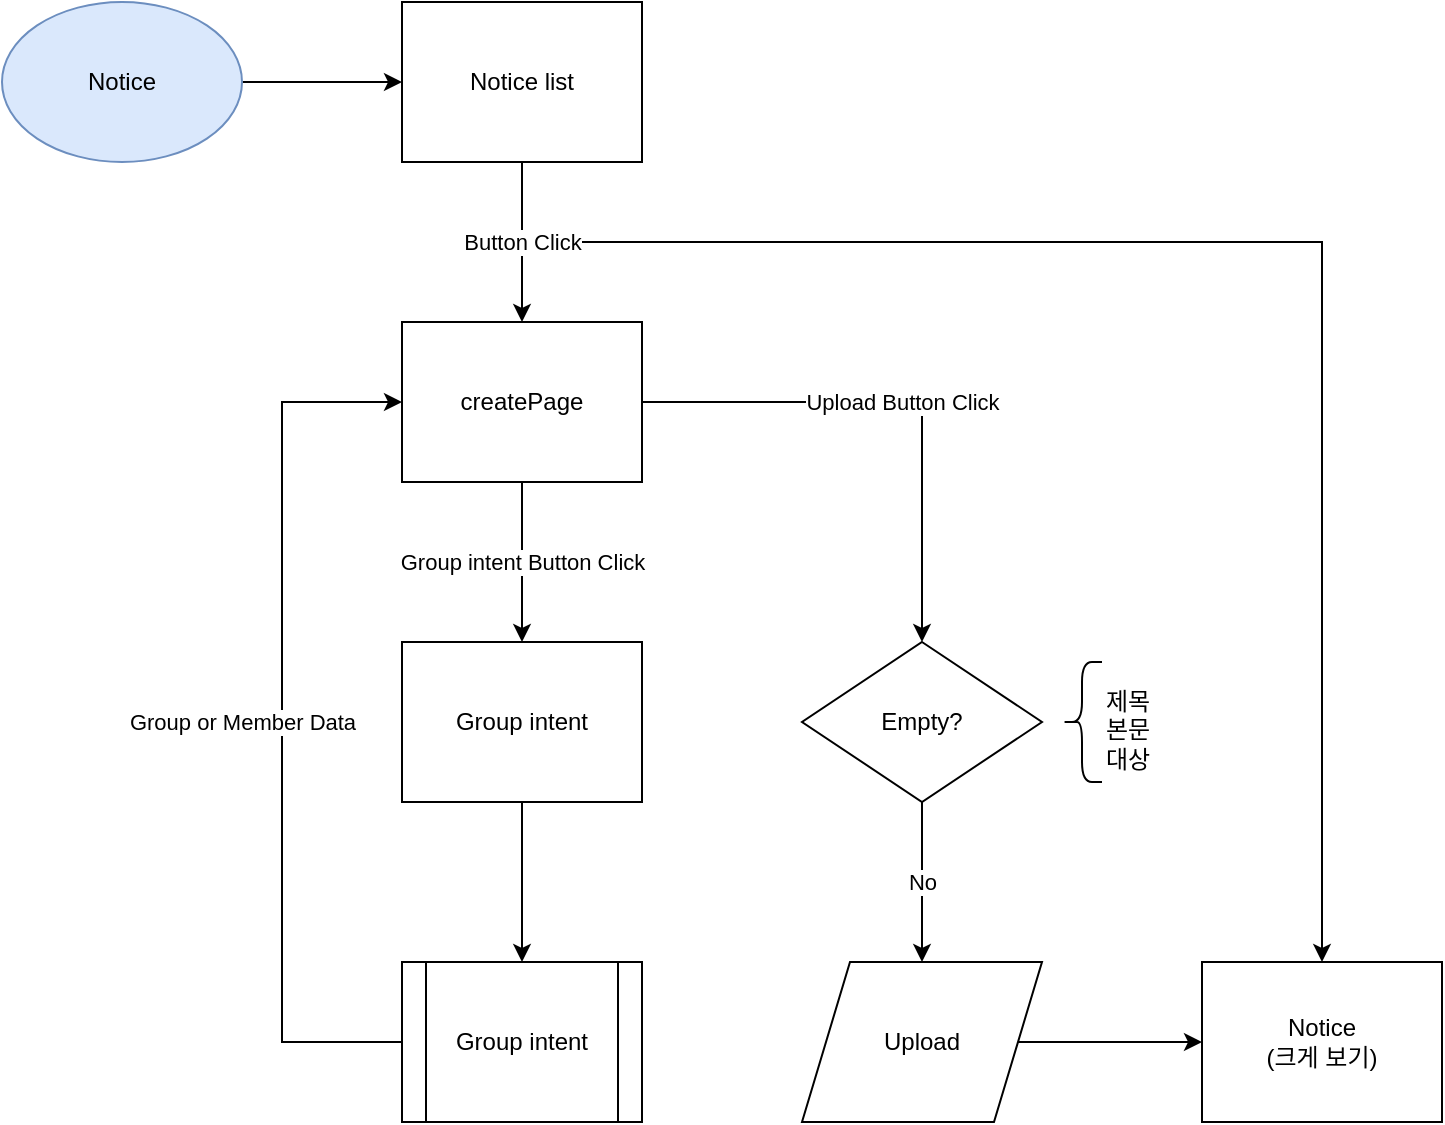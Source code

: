 <mxfile version="11.1.4" type="device"><diagram id="FvlG9KnYQLAzmfNaf2Tg" name="Page-1"><mxGraphModel dx="1360" dy="787" grid="1" gridSize="10" guides="1" tooltips="1" connect="1" arrows="1" fold="1" page="1" pageScale="1" pageWidth="827" pageHeight="1169" math="0" shadow="0"><root><mxCell id="0"/><mxCell id="1" parent="0"/><mxCell id="on6TI5zMzlgLbGoQD3IS-44" value="" style="edgeStyle=orthogonalEdgeStyle;rounded=0;orthogonalLoop=1;jettySize=auto;html=1;" edge="1" parent="1" source="on6TI5zMzlgLbGoQD3IS-42" target="on6TI5zMzlgLbGoQD3IS-43"><mxGeometry relative="1" as="geometry"/></mxCell><mxCell id="on6TI5zMzlgLbGoQD3IS-42" value="Notice" style="ellipse;whiteSpace=wrap;html=1;fillColor=#dae8fc;strokeColor=#6c8ebf;" vertex="1" parent="1"><mxGeometry x="20" y="20" width="120" height="80" as="geometry"/></mxCell><mxCell id="on6TI5zMzlgLbGoQD3IS-46" value="" style="edgeStyle=orthogonalEdgeStyle;rounded=0;orthogonalLoop=1;jettySize=auto;html=1;" edge="1" parent="1" source="on6TI5zMzlgLbGoQD3IS-43" target="on6TI5zMzlgLbGoQD3IS-45"><mxGeometry relative="1" as="geometry"/></mxCell><mxCell id="on6TI5zMzlgLbGoQD3IS-51" value="Button Click" style="edgeStyle=orthogonalEdgeStyle;rounded=0;orthogonalLoop=1;jettySize=auto;html=1;" edge="1" parent="1" source="on6TI5zMzlgLbGoQD3IS-43" target="on6TI5zMzlgLbGoQD3IS-59"><mxGeometry x="-0.9" relative="1" as="geometry"><mxPoint x="420" y="60" as="targetPoint"/><Array as="points"><mxPoint x="280" y="140"/><mxPoint x="680" y="140"/></Array><mxPoint as="offset"/></mxGeometry></mxCell><mxCell id="on6TI5zMzlgLbGoQD3IS-43" value="Notice list" style="rounded=0;whiteSpace=wrap;html=1;fontFamily=Helvetica;fontSize=12;fontColor=#000000;align=center;strokeColor=#000000;fillColor=#ffffff;" vertex="1" parent="1"><mxGeometry x="220" y="20" width="120" height="80" as="geometry"/></mxCell><mxCell id="on6TI5zMzlgLbGoQD3IS-53" value="Group intent Button Click" style="edgeStyle=orthogonalEdgeStyle;rounded=0;orthogonalLoop=1;jettySize=auto;html=1;" edge="1" parent="1" source="on6TI5zMzlgLbGoQD3IS-45" target="on6TI5zMzlgLbGoQD3IS-52"><mxGeometry relative="1" as="geometry"/></mxCell><mxCell id="on6TI5zMzlgLbGoQD3IS-62" value="Upload Button Click" style="edgeStyle=orthogonalEdgeStyle;rounded=0;orthogonalLoop=1;jettySize=auto;html=1;" edge="1" parent="1" source="on6TI5zMzlgLbGoQD3IS-45" target="on6TI5zMzlgLbGoQD3IS-61"><mxGeometry relative="1" as="geometry"/></mxCell><mxCell id="on6TI5zMzlgLbGoQD3IS-45" value="createPage" style="rounded=0;whiteSpace=wrap;html=1;fontFamily=Helvetica;fontSize=12;fontColor=#000000;align=center;strokeColor=#000000;fillColor=#ffffff;" vertex="1" parent="1"><mxGeometry x="220" y="180" width="120" height="80" as="geometry"/></mxCell><mxCell id="on6TI5zMzlgLbGoQD3IS-64" value="No" style="edgeStyle=orthogonalEdgeStyle;rounded=0;orthogonalLoop=1;jettySize=auto;html=1;" edge="1" parent="1" source="on6TI5zMzlgLbGoQD3IS-61" target="on6TI5zMzlgLbGoQD3IS-63"><mxGeometry relative="1" as="geometry"/></mxCell><mxCell id="on6TI5zMzlgLbGoQD3IS-61" value="Empty?" style="rhombus;whiteSpace=wrap;html=1;fontFamily=Helvetica;fontSize=12;fontColor=#000000;align=center;strokeColor=#000000;fillColor=#ffffff;" vertex="1" parent="1"><mxGeometry x="420" y="340" width="120" height="80" as="geometry"/></mxCell><mxCell id="on6TI5zMzlgLbGoQD3IS-68" value="" style="edgeStyle=orthogonalEdgeStyle;rounded=0;orthogonalLoop=1;jettySize=auto;html=1;" edge="1" parent="1" source="on6TI5zMzlgLbGoQD3IS-63" target="on6TI5zMzlgLbGoQD3IS-59"><mxGeometry relative="1" as="geometry"><mxPoint x="620" y="540" as="targetPoint"/></mxGeometry></mxCell><mxCell id="on6TI5zMzlgLbGoQD3IS-63" value="Upload" style="shape=parallelogram;perimeter=parallelogramPerimeter;whiteSpace=wrap;html=1;fontFamily=Helvetica;fontSize=12;fontColor=#000000;align=center;strokeColor=#000000;fillColor=#ffffff;" vertex="1" parent="1"><mxGeometry x="420" y="500" width="120" height="80" as="geometry"/></mxCell><mxCell id="on6TI5zMzlgLbGoQD3IS-56" value="" style="edgeStyle=orthogonalEdgeStyle;rounded=0;orthogonalLoop=1;jettySize=auto;html=1;" edge="1" parent="1" source="on6TI5zMzlgLbGoQD3IS-52" target="on6TI5zMzlgLbGoQD3IS-55"><mxGeometry relative="1" as="geometry"/></mxCell><mxCell id="on6TI5zMzlgLbGoQD3IS-52" value="Group intent" style="rounded=0;whiteSpace=wrap;html=1;fontFamily=Helvetica;fontSize=12;fontColor=#000000;align=center;strokeColor=#000000;fillColor=#ffffff;" vertex="1" parent="1"><mxGeometry x="220" y="340" width="120" height="80" as="geometry"/></mxCell><mxCell id="on6TI5zMzlgLbGoQD3IS-58" value="Group or Member Data" style="edgeStyle=orthogonalEdgeStyle;rounded=0;orthogonalLoop=1;jettySize=auto;html=1;" edge="1" parent="1" source="on6TI5zMzlgLbGoQD3IS-55" target="on6TI5zMzlgLbGoQD3IS-45"><mxGeometry y="20" relative="1" as="geometry"><mxPoint x="140" y="540" as="targetPoint"/><Array as="points"><mxPoint x="160" y="540"/><mxPoint x="160" y="220"/></Array><mxPoint as="offset"/></mxGeometry></mxCell><mxCell id="on6TI5zMzlgLbGoQD3IS-55" value="Group intent" style="shape=process;whiteSpace=wrap;html=1;backgroundOutline=1;fontFamily=Helvetica;fontSize=12;fontColor=#000000;align=center;strokeColor=#000000;fillColor=#ffffff;" vertex="1" parent="1"><mxGeometry x="220" y="500" width="120" height="80" as="geometry"/></mxCell><mxCell id="on6TI5zMzlgLbGoQD3IS-59" value="Notice&lt;br&gt;(크게 보기)" style="rounded=0;whiteSpace=wrap;html=1;fontFamily=Helvetica;fontSize=12;fontColor=#000000;align=center;strokeColor=#000000;fillColor=#ffffff;" vertex="1" parent="1"><mxGeometry x="620" y="500" width="120" height="80" as="geometry"/></mxCell><mxCell id="on6TI5zMzlgLbGoQD3IS-65" value="" style="shape=curlyBracket;whiteSpace=wrap;html=1;rounded=1;" vertex="1" parent="1"><mxGeometry x="550" y="350" width="20" height="60" as="geometry"/></mxCell><mxCell id="on6TI5zMzlgLbGoQD3IS-66" value="제목&lt;br&gt;본문&lt;br&gt;대상" style="text;html=1;resizable=0;points=[];autosize=1;align=left;verticalAlign=top;spacingTop=-4;" vertex="1" parent="1"><mxGeometry x="570" y="360" width="40" height="40" as="geometry"/></mxCell></root></mxGraphModel></diagram></mxfile>